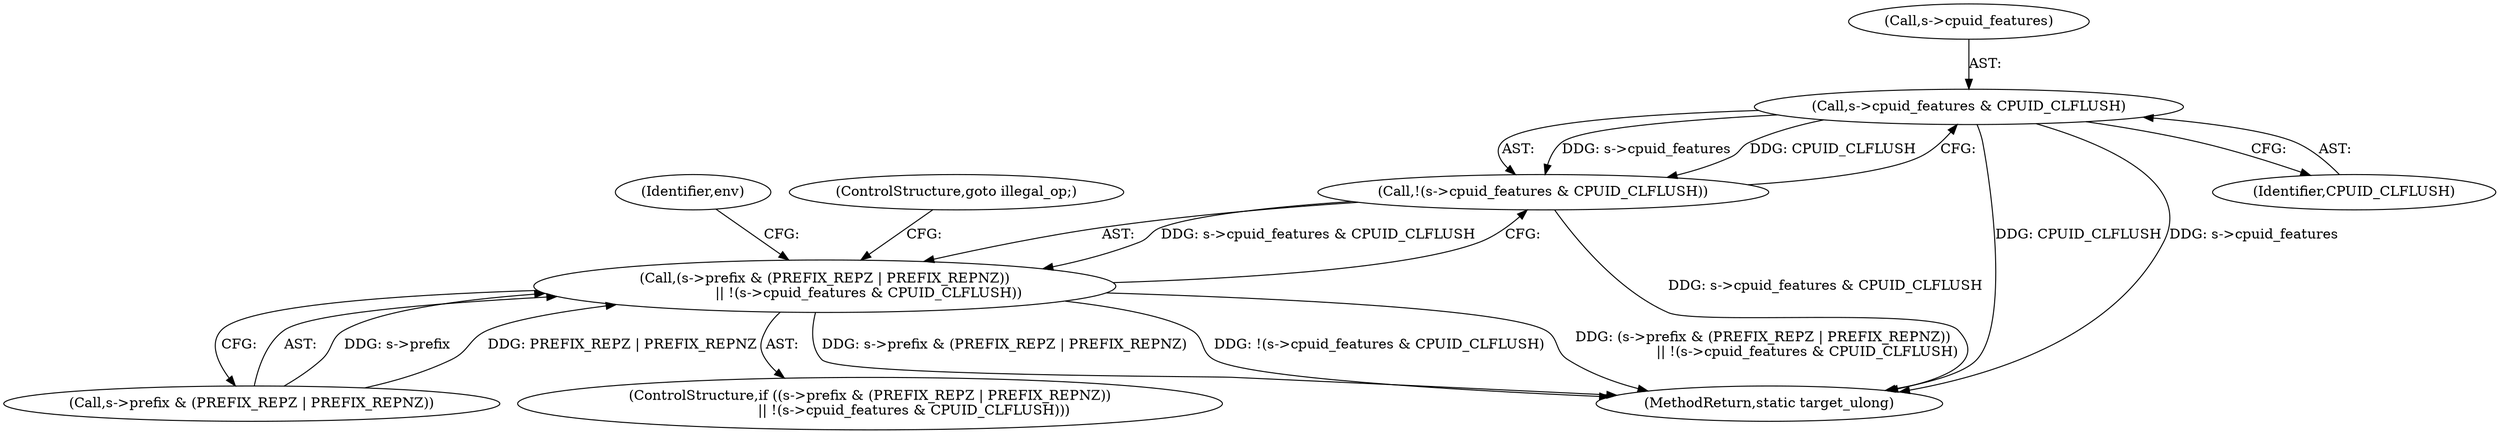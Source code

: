 digraph "0_qemu_30663fd26c0307e414622c7a8607fbc04f92ec14@pointer" {
"1011479" [label="(Call,s->cpuid_features & CPUID_CLFLUSH)"];
"1011478" [label="(Call,!(s->cpuid_features & CPUID_CLFLUSH))"];
"1011470" [label="(Call,(s->prefix & (PREFIX_REPZ | PREFIX_REPNZ))\n                    || !(s->cpuid_features & CPUID_CLFLUSH))"];
"1011469" [label="(ControlStructure,if ((s->prefix & (PREFIX_REPZ | PREFIX_REPNZ))\n                    || !(s->cpuid_features & CPUID_CLFLUSH)))"];
"1011480" [label="(Call,s->cpuid_features)"];
"1011840" [label="(MethodReturn,static target_ulong)"];
"1011478" [label="(Call,!(s->cpuid_features & CPUID_CLFLUSH))"];
"1011487" [label="(Identifier,env)"];
"1011485" [label="(ControlStructure,goto illegal_op;)"];
"1011470" [label="(Call,(s->prefix & (PREFIX_REPZ | PREFIX_REPNZ))\n                    || !(s->cpuid_features & CPUID_CLFLUSH))"];
"1011471" [label="(Call,s->prefix & (PREFIX_REPZ | PREFIX_REPNZ))"];
"1011483" [label="(Identifier,CPUID_CLFLUSH)"];
"1011479" [label="(Call,s->cpuid_features & CPUID_CLFLUSH)"];
"1011479" -> "1011478"  [label="AST: "];
"1011479" -> "1011483"  [label="CFG: "];
"1011480" -> "1011479"  [label="AST: "];
"1011483" -> "1011479"  [label="AST: "];
"1011478" -> "1011479"  [label="CFG: "];
"1011479" -> "1011840"  [label="DDG: CPUID_CLFLUSH"];
"1011479" -> "1011840"  [label="DDG: s->cpuid_features"];
"1011479" -> "1011478"  [label="DDG: s->cpuid_features"];
"1011479" -> "1011478"  [label="DDG: CPUID_CLFLUSH"];
"1011478" -> "1011470"  [label="AST: "];
"1011470" -> "1011478"  [label="CFG: "];
"1011478" -> "1011840"  [label="DDG: s->cpuid_features & CPUID_CLFLUSH"];
"1011478" -> "1011470"  [label="DDG: s->cpuid_features & CPUID_CLFLUSH"];
"1011470" -> "1011469"  [label="AST: "];
"1011470" -> "1011471"  [label="CFG: "];
"1011471" -> "1011470"  [label="AST: "];
"1011485" -> "1011470"  [label="CFG: "];
"1011487" -> "1011470"  [label="CFG: "];
"1011470" -> "1011840"  [label="DDG: !(s->cpuid_features & CPUID_CLFLUSH)"];
"1011470" -> "1011840"  [label="DDG: (s->prefix & (PREFIX_REPZ | PREFIX_REPNZ))\n                    || !(s->cpuid_features & CPUID_CLFLUSH)"];
"1011470" -> "1011840"  [label="DDG: s->prefix & (PREFIX_REPZ | PREFIX_REPNZ)"];
"1011471" -> "1011470"  [label="DDG: s->prefix"];
"1011471" -> "1011470"  [label="DDG: PREFIX_REPZ | PREFIX_REPNZ"];
}

